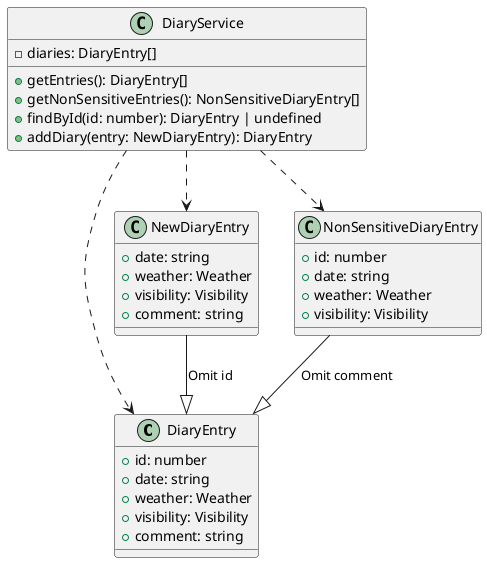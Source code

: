 @startuml
class DiaryEntry {
  + id: number
  + date: string
  + weather: Weather
  + visibility: Visibility
  + comment: string
}

class NewDiaryEntry {
  + date: string
  + weather: Weather
  + visibility: Visibility
  + comment: string
}

class NonSensitiveDiaryEntry {
  + id: number
  + date: string
  + weather: Weather
  + visibility: Visibility
}

class DiaryService {
  - diaries: DiaryEntry[]
  + getEntries(): DiaryEntry[]
  + getNonSensitiveEntries(): NonSensitiveDiaryEntry[]
  + findById(id: number): DiaryEntry | undefined
  + addDiary(entry: NewDiaryEntry): DiaryEntry
}

NewDiaryEntry --|> DiaryEntry : Omit id
NonSensitiveDiaryEntry --|> DiaryEntry : Omit comment
DiaryService ..> DiaryEntry
DiaryService ..> NewDiaryEntry
DiaryService ..> NonSensitiveDiaryEntry
@enduml
